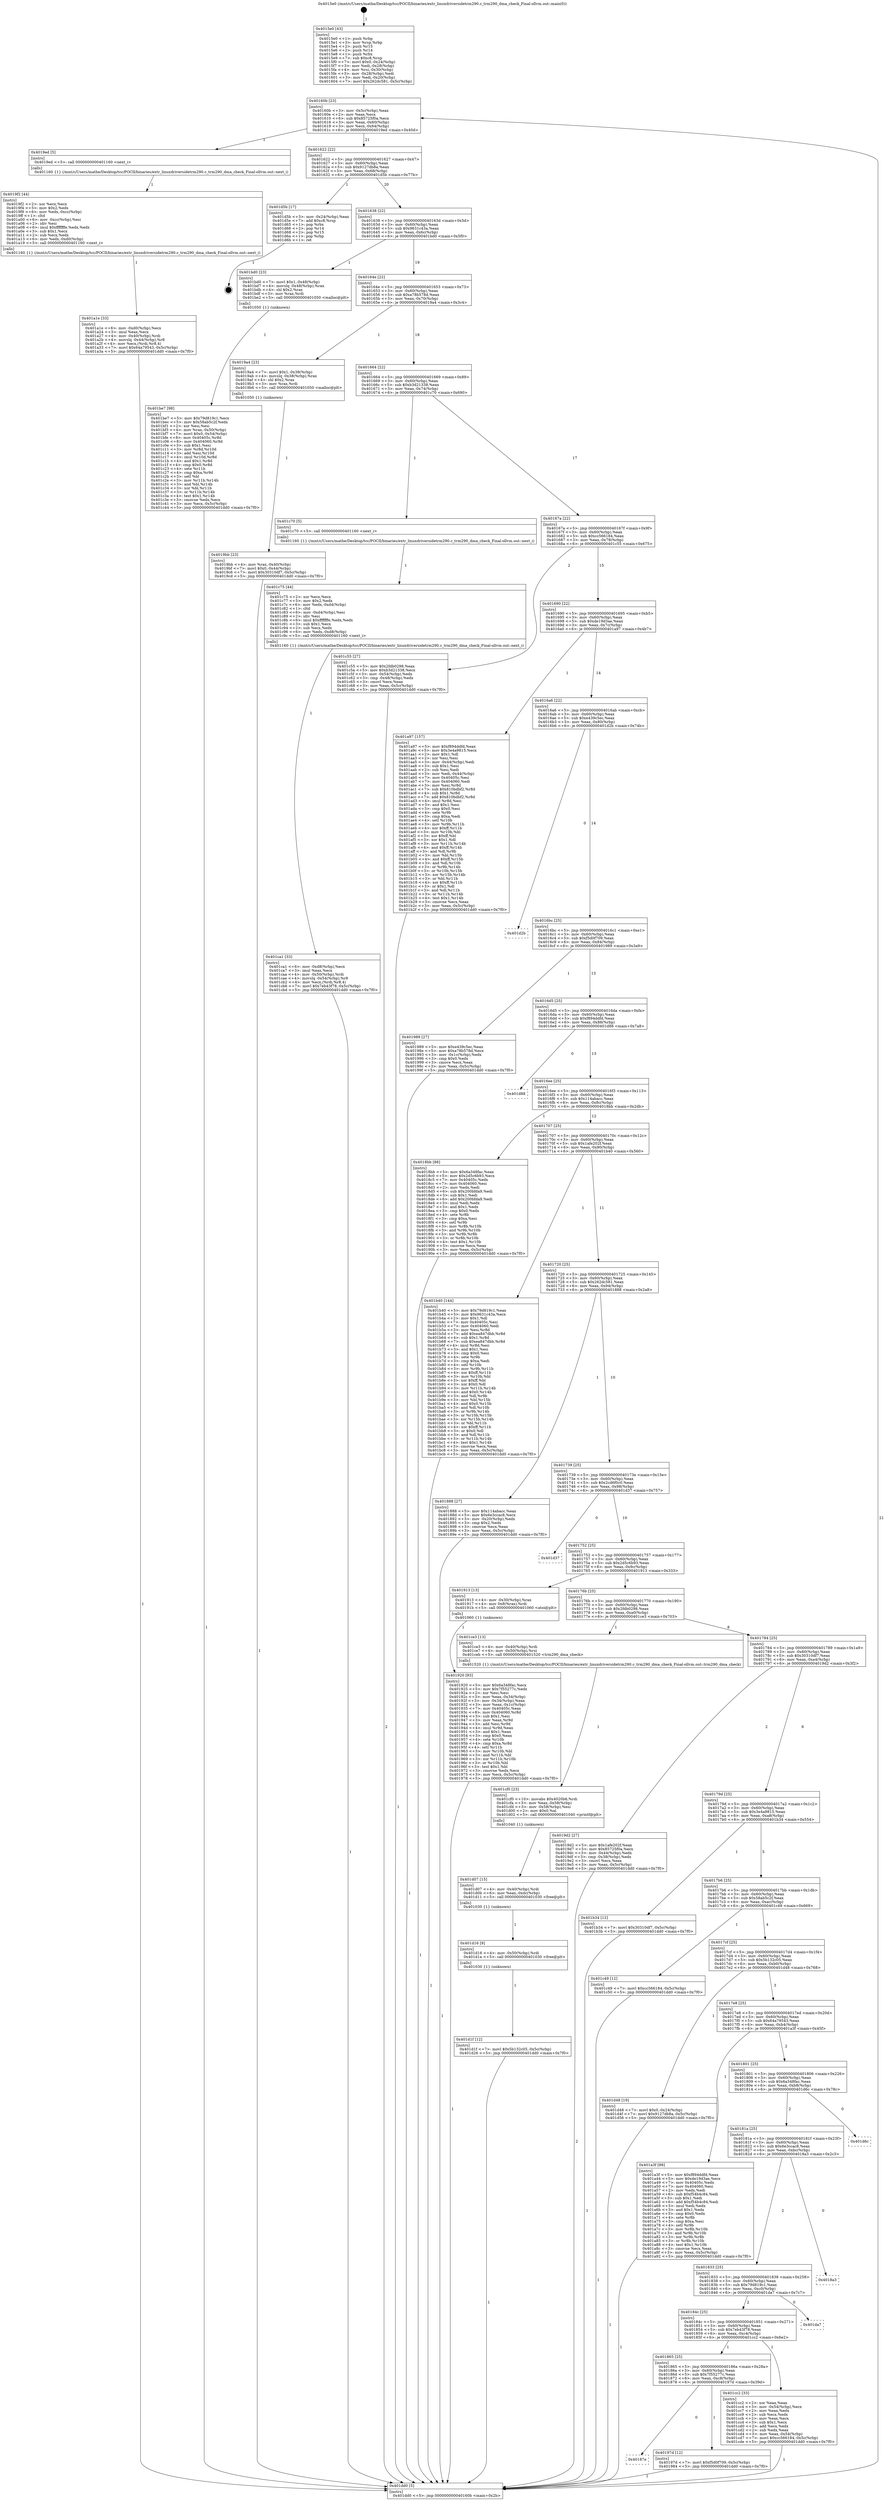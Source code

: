 digraph "0x4015e0" {
  label = "0x4015e0 (/mnt/c/Users/mathe/Desktop/tcc/POCII/binaries/extr_linuxdriversidetrm290.c_trm290_dma_check_Final-ollvm.out::main(0))"
  labelloc = "t"
  node[shape=record]

  Entry [label="",width=0.3,height=0.3,shape=circle,fillcolor=black,style=filled]
  "0x40160b" [label="{
     0x40160b [23]\l
     | [instrs]\l
     &nbsp;&nbsp;0x40160b \<+3\>: mov -0x5c(%rbp),%eax\l
     &nbsp;&nbsp;0x40160e \<+2\>: mov %eax,%ecx\l
     &nbsp;&nbsp;0x401610 \<+6\>: sub $0x85725f0a,%ecx\l
     &nbsp;&nbsp;0x401616 \<+3\>: mov %eax,-0x60(%rbp)\l
     &nbsp;&nbsp;0x401619 \<+3\>: mov %ecx,-0x64(%rbp)\l
     &nbsp;&nbsp;0x40161c \<+6\>: je 00000000004019ed \<main+0x40d\>\l
  }"]
  "0x4019ed" [label="{
     0x4019ed [5]\l
     | [instrs]\l
     &nbsp;&nbsp;0x4019ed \<+5\>: call 0000000000401160 \<next_i\>\l
     | [calls]\l
     &nbsp;&nbsp;0x401160 \{1\} (/mnt/c/Users/mathe/Desktop/tcc/POCII/binaries/extr_linuxdriversidetrm290.c_trm290_dma_check_Final-ollvm.out::next_i)\l
  }"]
  "0x401622" [label="{
     0x401622 [22]\l
     | [instrs]\l
     &nbsp;&nbsp;0x401622 \<+5\>: jmp 0000000000401627 \<main+0x47\>\l
     &nbsp;&nbsp;0x401627 \<+3\>: mov -0x60(%rbp),%eax\l
     &nbsp;&nbsp;0x40162a \<+5\>: sub $0x9127db8a,%eax\l
     &nbsp;&nbsp;0x40162f \<+3\>: mov %eax,-0x68(%rbp)\l
     &nbsp;&nbsp;0x401632 \<+6\>: je 0000000000401d5b \<main+0x77b\>\l
  }"]
  Exit [label="",width=0.3,height=0.3,shape=circle,fillcolor=black,style=filled,peripheries=2]
  "0x401d5b" [label="{
     0x401d5b [17]\l
     | [instrs]\l
     &nbsp;&nbsp;0x401d5b \<+3\>: mov -0x24(%rbp),%eax\l
     &nbsp;&nbsp;0x401d5e \<+7\>: add $0xc8,%rsp\l
     &nbsp;&nbsp;0x401d65 \<+1\>: pop %rbx\l
     &nbsp;&nbsp;0x401d66 \<+2\>: pop %r14\l
     &nbsp;&nbsp;0x401d68 \<+2\>: pop %r15\l
     &nbsp;&nbsp;0x401d6a \<+1\>: pop %rbp\l
     &nbsp;&nbsp;0x401d6b \<+1\>: ret\l
  }"]
  "0x401638" [label="{
     0x401638 [22]\l
     | [instrs]\l
     &nbsp;&nbsp;0x401638 \<+5\>: jmp 000000000040163d \<main+0x5d\>\l
     &nbsp;&nbsp;0x40163d \<+3\>: mov -0x60(%rbp),%eax\l
     &nbsp;&nbsp;0x401640 \<+5\>: sub $0x9631c43a,%eax\l
     &nbsp;&nbsp;0x401645 \<+3\>: mov %eax,-0x6c(%rbp)\l
     &nbsp;&nbsp;0x401648 \<+6\>: je 0000000000401bd0 \<main+0x5f0\>\l
  }"]
  "0x401d1f" [label="{
     0x401d1f [12]\l
     | [instrs]\l
     &nbsp;&nbsp;0x401d1f \<+7\>: movl $0x5b132c05,-0x5c(%rbp)\l
     &nbsp;&nbsp;0x401d26 \<+5\>: jmp 0000000000401dd0 \<main+0x7f0\>\l
  }"]
  "0x401bd0" [label="{
     0x401bd0 [23]\l
     | [instrs]\l
     &nbsp;&nbsp;0x401bd0 \<+7\>: movl $0x1,-0x48(%rbp)\l
     &nbsp;&nbsp;0x401bd7 \<+4\>: movslq -0x48(%rbp),%rax\l
     &nbsp;&nbsp;0x401bdb \<+4\>: shl $0x2,%rax\l
     &nbsp;&nbsp;0x401bdf \<+3\>: mov %rax,%rdi\l
     &nbsp;&nbsp;0x401be2 \<+5\>: call 0000000000401050 \<malloc@plt\>\l
     | [calls]\l
     &nbsp;&nbsp;0x401050 \{1\} (unknown)\l
  }"]
  "0x40164e" [label="{
     0x40164e [22]\l
     | [instrs]\l
     &nbsp;&nbsp;0x40164e \<+5\>: jmp 0000000000401653 \<main+0x73\>\l
     &nbsp;&nbsp;0x401653 \<+3\>: mov -0x60(%rbp),%eax\l
     &nbsp;&nbsp;0x401656 \<+5\>: sub $0xa78b578d,%eax\l
     &nbsp;&nbsp;0x40165b \<+3\>: mov %eax,-0x70(%rbp)\l
     &nbsp;&nbsp;0x40165e \<+6\>: je 00000000004019a4 \<main+0x3c4\>\l
  }"]
  "0x401d16" [label="{
     0x401d16 [9]\l
     | [instrs]\l
     &nbsp;&nbsp;0x401d16 \<+4\>: mov -0x50(%rbp),%rdi\l
     &nbsp;&nbsp;0x401d1a \<+5\>: call 0000000000401030 \<free@plt\>\l
     | [calls]\l
     &nbsp;&nbsp;0x401030 \{1\} (unknown)\l
  }"]
  "0x4019a4" [label="{
     0x4019a4 [23]\l
     | [instrs]\l
     &nbsp;&nbsp;0x4019a4 \<+7\>: movl $0x1,-0x38(%rbp)\l
     &nbsp;&nbsp;0x4019ab \<+4\>: movslq -0x38(%rbp),%rax\l
     &nbsp;&nbsp;0x4019af \<+4\>: shl $0x2,%rax\l
     &nbsp;&nbsp;0x4019b3 \<+3\>: mov %rax,%rdi\l
     &nbsp;&nbsp;0x4019b6 \<+5\>: call 0000000000401050 \<malloc@plt\>\l
     | [calls]\l
     &nbsp;&nbsp;0x401050 \{1\} (unknown)\l
  }"]
  "0x401664" [label="{
     0x401664 [22]\l
     | [instrs]\l
     &nbsp;&nbsp;0x401664 \<+5\>: jmp 0000000000401669 \<main+0x89\>\l
     &nbsp;&nbsp;0x401669 \<+3\>: mov -0x60(%rbp),%eax\l
     &nbsp;&nbsp;0x40166c \<+5\>: sub $0xb3d21338,%eax\l
     &nbsp;&nbsp;0x401671 \<+3\>: mov %eax,-0x74(%rbp)\l
     &nbsp;&nbsp;0x401674 \<+6\>: je 0000000000401c70 \<main+0x690\>\l
  }"]
  "0x401d07" [label="{
     0x401d07 [15]\l
     | [instrs]\l
     &nbsp;&nbsp;0x401d07 \<+4\>: mov -0x40(%rbp),%rdi\l
     &nbsp;&nbsp;0x401d0b \<+6\>: mov %eax,-0xdc(%rbp)\l
     &nbsp;&nbsp;0x401d11 \<+5\>: call 0000000000401030 \<free@plt\>\l
     | [calls]\l
     &nbsp;&nbsp;0x401030 \{1\} (unknown)\l
  }"]
  "0x401c70" [label="{
     0x401c70 [5]\l
     | [instrs]\l
     &nbsp;&nbsp;0x401c70 \<+5\>: call 0000000000401160 \<next_i\>\l
     | [calls]\l
     &nbsp;&nbsp;0x401160 \{1\} (/mnt/c/Users/mathe/Desktop/tcc/POCII/binaries/extr_linuxdriversidetrm290.c_trm290_dma_check_Final-ollvm.out::next_i)\l
  }"]
  "0x40167a" [label="{
     0x40167a [22]\l
     | [instrs]\l
     &nbsp;&nbsp;0x40167a \<+5\>: jmp 000000000040167f \<main+0x9f\>\l
     &nbsp;&nbsp;0x40167f \<+3\>: mov -0x60(%rbp),%eax\l
     &nbsp;&nbsp;0x401682 \<+5\>: sub $0xcc566184,%eax\l
     &nbsp;&nbsp;0x401687 \<+3\>: mov %eax,-0x78(%rbp)\l
     &nbsp;&nbsp;0x40168a \<+6\>: je 0000000000401c55 \<main+0x675\>\l
  }"]
  "0x401cf0" [label="{
     0x401cf0 [23]\l
     | [instrs]\l
     &nbsp;&nbsp;0x401cf0 \<+10\>: movabs $0x4020b6,%rdi\l
     &nbsp;&nbsp;0x401cfa \<+3\>: mov %eax,-0x58(%rbp)\l
     &nbsp;&nbsp;0x401cfd \<+3\>: mov -0x58(%rbp),%esi\l
     &nbsp;&nbsp;0x401d00 \<+2\>: mov $0x0,%al\l
     &nbsp;&nbsp;0x401d02 \<+5\>: call 0000000000401040 \<printf@plt\>\l
     | [calls]\l
     &nbsp;&nbsp;0x401040 \{1\} (unknown)\l
  }"]
  "0x401c55" [label="{
     0x401c55 [27]\l
     | [instrs]\l
     &nbsp;&nbsp;0x401c55 \<+5\>: mov $0x2fdb0298,%eax\l
     &nbsp;&nbsp;0x401c5a \<+5\>: mov $0xb3d21338,%ecx\l
     &nbsp;&nbsp;0x401c5f \<+3\>: mov -0x54(%rbp),%edx\l
     &nbsp;&nbsp;0x401c62 \<+3\>: cmp -0x48(%rbp),%edx\l
     &nbsp;&nbsp;0x401c65 \<+3\>: cmovl %ecx,%eax\l
     &nbsp;&nbsp;0x401c68 \<+3\>: mov %eax,-0x5c(%rbp)\l
     &nbsp;&nbsp;0x401c6b \<+5\>: jmp 0000000000401dd0 \<main+0x7f0\>\l
  }"]
  "0x401690" [label="{
     0x401690 [22]\l
     | [instrs]\l
     &nbsp;&nbsp;0x401690 \<+5\>: jmp 0000000000401695 \<main+0xb5\>\l
     &nbsp;&nbsp;0x401695 \<+3\>: mov -0x60(%rbp),%eax\l
     &nbsp;&nbsp;0x401698 \<+5\>: sub $0xde19d3ae,%eax\l
     &nbsp;&nbsp;0x40169d \<+3\>: mov %eax,-0x7c(%rbp)\l
     &nbsp;&nbsp;0x4016a0 \<+6\>: je 0000000000401a97 \<main+0x4b7\>\l
  }"]
  "0x401ca1" [label="{
     0x401ca1 [33]\l
     | [instrs]\l
     &nbsp;&nbsp;0x401ca1 \<+6\>: mov -0xd8(%rbp),%ecx\l
     &nbsp;&nbsp;0x401ca7 \<+3\>: imul %eax,%ecx\l
     &nbsp;&nbsp;0x401caa \<+4\>: mov -0x50(%rbp),%rdi\l
     &nbsp;&nbsp;0x401cae \<+4\>: movslq -0x54(%rbp),%r8\l
     &nbsp;&nbsp;0x401cb2 \<+4\>: mov %ecx,(%rdi,%r8,4)\l
     &nbsp;&nbsp;0x401cb6 \<+7\>: movl $0x7eb43f78,-0x5c(%rbp)\l
     &nbsp;&nbsp;0x401cbd \<+5\>: jmp 0000000000401dd0 \<main+0x7f0\>\l
  }"]
  "0x401a97" [label="{
     0x401a97 [157]\l
     | [instrs]\l
     &nbsp;&nbsp;0x401a97 \<+5\>: mov $0xf894ddfd,%eax\l
     &nbsp;&nbsp;0x401a9c \<+5\>: mov $0x3e4a9815,%ecx\l
     &nbsp;&nbsp;0x401aa1 \<+2\>: mov $0x1,%dl\l
     &nbsp;&nbsp;0x401aa3 \<+2\>: xor %esi,%esi\l
     &nbsp;&nbsp;0x401aa5 \<+3\>: mov -0x44(%rbp),%edi\l
     &nbsp;&nbsp;0x401aa8 \<+3\>: sub $0x1,%esi\l
     &nbsp;&nbsp;0x401aab \<+2\>: sub %esi,%edi\l
     &nbsp;&nbsp;0x401aad \<+3\>: mov %edi,-0x44(%rbp)\l
     &nbsp;&nbsp;0x401ab0 \<+7\>: mov 0x40405c,%esi\l
     &nbsp;&nbsp;0x401ab7 \<+7\>: mov 0x404060,%edi\l
     &nbsp;&nbsp;0x401abe \<+3\>: mov %esi,%r8d\l
     &nbsp;&nbsp;0x401ac1 \<+7\>: sub $0x810bdbf2,%r8d\l
     &nbsp;&nbsp;0x401ac8 \<+4\>: sub $0x1,%r8d\l
     &nbsp;&nbsp;0x401acc \<+7\>: add $0x810bdbf2,%r8d\l
     &nbsp;&nbsp;0x401ad3 \<+4\>: imul %r8d,%esi\l
     &nbsp;&nbsp;0x401ad7 \<+3\>: and $0x1,%esi\l
     &nbsp;&nbsp;0x401ada \<+3\>: cmp $0x0,%esi\l
     &nbsp;&nbsp;0x401add \<+4\>: sete %r9b\l
     &nbsp;&nbsp;0x401ae1 \<+3\>: cmp $0xa,%edi\l
     &nbsp;&nbsp;0x401ae4 \<+4\>: setl %r10b\l
     &nbsp;&nbsp;0x401ae8 \<+3\>: mov %r9b,%r11b\l
     &nbsp;&nbsp;0x401aeb \<+4\>: xor $0xff,%r11b\l
     &nbsp;&nbsp;0x401aef \<+3\>: mov %r10b,%bl\l
     &nbsp;&nbsp;0x401af2 \<+3\>: xor $0xff,%bl\l
     &nbsp;&nbsp;0x401af5 \<+3\>: xor $0x1,%dl\l
     &nbsp;&nbsp;0x401af8 \<+3\>: mov %r11b,%r14b\l
     &nbsp;&nbsp;0x401afb \<+4\>: and $0xff,%r14b\l
     &nbsp;&nbsp;0x401aff \<+3\>: and %dl,%r9b\l
     &nbsp;&nbsp;0x401b02 \<+3\>: mov %bl,%r15b\l
     &nbsp;&nbsp;0x401b05 \<+4\>: and $0xff,%r15b\l
     &nbsp;&nbsp;0x401b09 \<+3\>: and %dl,%r10b\l
     &nbsp;&nbsp;0x401b0c \<+3\>: or %r9b,%r14b\l
     &nbsp;&nbsp;0x401b0f \<+3\>: or %r10b,%r15b\l
     &nbsp;&nbsp;0x401b12 \<+3\>: xor %r15b,%r14b\l
     &nbsp;&nbsp;0x401b15 \<+3\>: or %bl,%r11b\l
     &nbsp;&nbsp;0x401b18 \<+4\>: xor $0xff,%r11b\l
     &nbsp;&nbsp;0x401b1c \<+3\>: or $0x1,%dl\l
     &nbsp;&nbsp;0x401b1f \<+3\>: and %dl,%r11b\l
     &nbsp;&nbsp;0x401b22 \<+3\>: or %r11b,%r14b\l
     &nbsp;&nbsp;0x401b25 \<+4\>: test $0x1,%r14b\l
     &nbsp;&nbsp;0x401b29 \<+3\>: cmovne %ecx,%eax\l
     &nbsp;&nbsp;0x401b2c \<+3\>: mov %eax,-0x5c(%rbp)\l
     &nbsp;&nbsp;0x401b2f \<+5\>: jmp 0000000000401dd0 \<main+0x7f0\>\l
  }"]
  "0x4016a6" [label="{
     0x4016a6 [22]\l
     | [instrs]\l
     &nbsp;&nbsp;0x4016a6 \<+5\>: jmp 00000000004016ab \<main+0xcb\>\l
     &nbsp;&nbsp;0x4016ab \<+3\>: mov -0x60(%rbp),%eax\l
     &nbsp;&nbsp;0x4016ae \<+5\>: sub $0xe439c5ec,%eax\l
     &nbsp;&nbsp;0x4016b3 \<+3\>: mov %eax,-0x80(%rbp)\l
     &nbsp;&nbsp;0x4016b6 \<+6\>: je 0000000000401d2b \<main+0x74b\>\l
  }"]
  "0x401c75" [label="{
     0x401c75 [44]\l
     | [instrs]\l
     &nbsp;&nbsp;0x401c75 \<+2\>: xor %ecx,%ecx\l
     &nbsp;&nbsp;0x401c77 \<+5\>: mov $0x2,%edx\l
     &nbsp;&nbsp;0x401c7c \<+6\>: mov %edx,-0xd4(%rbp)\l
     &nbsp;&nbsp;0x401c82 \<+1\>: cltd\l
     &nbsp;&nbsp;0x401c83 \<+6\>: mov -0xd4(%rbp),%esi\l
     &nbsp;&nbsp;0x401c89 \<+2\>: idiv %esi\l
     &nbsp;&nbsp;0x401c8b \<+6\>: imul $0xfffffffe,%edx,%edx\l
     &nbsp;&nbsp;0x401c91 \<+3\>: sub $0x1,%ecx\l
     &nbsp;&nbsp;0x401c94 \<+2\>: sub %ecx,%edx\l
     &nbsp;&nbsp;0x401c96 \<+6\>: mov %edx,-0xd8(%rbp)\l
     &nbsp;&nbsp;0x401c9c \<+5\>: call 0000000000401160 \<next_i\>\l
     | [calls]\l
     &nbsp;&nbsp;0x401160 \{1\} (/mnt/c/Users/mathe/Desktop/tcc/POCII/binaries/extr_linuxdriversidetrm290.c_trm290_dma_check_Final-ollvm.out::next_i)\l
  }"]
  "0x401d2b" [label="{
     0x401d2b\l
  }", style=dashed]
  "0x4016bc" [label="{
     0x4016bc [25]\l
     | [instrs]\l
     &nbsp;&nbsp;0x4016bc \<+5\>: jmp 00000000004016c1 \<main+0xe1\>\l
     &nbsp;&nbsp;0x4016c1 \<+3\>: mov -0x60(%rbp),%eax\l
     &nbsp;&nbsp;0x4016c4 \<+5\>: sub $0xf5d0f709,%eax\l
     &nbsp;&nbsp;0x4016c9 \<+6\>: mov %eax,-0x84(%rbp)\l
     &nbsp;&nbsp;0x4016cf \<+6\>: je 0000000000401989 \<main+0x3a9\>\l
  }"]
  "0x401be7" [label="{
     0x401be7 [98]\l
     | [instrs]\l
     &nbsp;&nbsp;0x401be7 \<+5\>: mov $0x79d819c1,%ecx\l
     &nbsp;&nbsp;0x401bec \<+5\>: mov $0x58ab5c2f,%edx\l
     &nbsp;&nbsp;0x401bf1 \<+2\>: xor %esi,%esi\l
     &nbsp;&nbsp;0x401bf3 \<+4\>: mov %rax,-0x50(%rbp)\l
     &nbsp;&nbsp;0x401bf7 \<+7\>: movl $0x0,-0x54(%rbp)\l
     &nbsp;&nbsp;0x401bfe \<+8\>: mov 0x40405c,%r8d\l
     &nbsp;&nbsp;0x401c06 \<+8\>: mov 0x404060,%r9d\l
     &nbsp;&nbsp;0x401c0e \<+3\>: sub $0x1,%esi\l
     &nbsp;&nbsp;0x401c11 \<+3\>: mov %r8d,%r10d\l
     &nbsp;&nbsp;0x401c14 \<+3\>: add %esi,%r10d\l
     &nbsp;&nbsp;0x401c17 \<+4\>: imul %r10d,%r8d\l
     &nbsp;&nbsp;0x401c1b \<+4\>: and $0x1,%r8d\l
     &nbsp;&nbsp;0x401c1f \<+4\>: cmp $0x0,%r8d\l
     &nbsp;&nbsp;0x401c23 \<+4\>: sete %r11b\l
     &nbsp;&nbsp;0x401c27 \<+4\>: cmp $0xa,%r9d\l
     &nbsp;&nbsp;0x401c2b \<+3\>: setl %bl\l
     &nbsp;&nbsp;0x401c2e \<+3\>: mov %r11b,%r14b\l
     &nbsp;&nbsp;0x401c31 \<+3\>: and %bl,%r14b\l
     &nbsp;&nbsp;0x401c34 \<+3\>: xor %bl,%r11b\l
     &nbsp;&nbsp;0x401c37 \<+3\>: or %r11b,%r14b\l
     &nbsp;&nbsp;0x401c3a \<+4\>: test $0x1,%r14b\l
     &nbsp;&nbsp;0x401c3e \<+3\>: cmovne %edx,%ecx\l
     &nbsp;&nbsp;0x401c41 \<+3\>: mov %ecx,-0x5c(%rbp)\l
     &nbsp;&nbsp;0x401c44 \<+5\>: jmp 0000000000401dd0 \<main+0x7f0\>\l
  }"]
  "0x401989" [label="{
     0x401989 [27]\l
     | [instrs]\l
     &nbsp;&nbsp;0x401989 \<+5\>: mov $0xe439c5ec,%eax\l
     &nbsp;&nbsp;0x40198e \<+5\>: mov $0xa78b578d,%ecx\l
     &nbsp;&nbsp;0x401993 \<+3\>: mov -0x1c(%rbp),%edx\l
     &nbsp;&nbsp;0x401996 \<+3\>: cmp $0x0,%edx\l
     &nbsp;&nbsp;0x401999 \<+3\>: cmove %ecx,%eax\l
     &nbsp;&nbsp;0x40199c \<+3\>: mov %eax,-0x5c(%rbp)\l
     &nbsp;&nbsp;0x40199f \<+5\>: jmp 0000000000401dd0 \<main+0x7f0\>\l
  }"]
  "0x4016d5" [label="{
     0x4016d5 [25]\l
     | [instrs]\l
     &nbsp;&nbsp;0x4016d5 \<+5\>: jmp 00000000004016da \<main+0xfa\>\l
     &nbsp;&nbsp;0x4016da \<+3\>: mov -0x60(%rbp),%eax\l
     &nbsp;&nbsp;0x4016dd \<+5\>: sub $0xf894ddfd,%eax\l
     &nbsp;&nbsp;0x4016e2 \<+6\>: mov %eax,-0x88(%rbp)\l
     &nbsp;&nbsp;0x4016e8 \<+6\>: je 0000000000401d88 \<main+0x7a8\>\l
  }"]
  "0x401a1e" [label="{
     0x401a1e [33]\l
     | [instrs]\l
     &nbsp;&nbsp;0x401a1e \<+6\>: mov -0xd0(%rbp),%ecx\l
     &nbsp;&nbsp;0x401a24 \<+3\>: imul %eax,%ecx\l
     &nbsp;&nbsp;0x401a27 \<+4\>: mov -0x40(%rbp),%rdi\l
     &nbsp;&nbsp;0x401a2b \<+4\>: movslq -0x44(%rbp),%r8\l
     &nbsp;&nbsp;0x401a2f \<+4\>: mov %ecx,(%rdi,%r8,4)\l
     &nbsp;&nbsp;0x401a33 \<+7\>: movl $0x64a79543,-0x5c(%rbp)\l
     &nbsp;&nbsp;0x401a3a \<+5\>: jmp 0000000000401dd0 \<main+0x7f0\>\l
  }"]
  "0x401d88" [label="{
     0x401d88\l
  }", style=dashed]
  "0x4016ee" [label="{
     0x4016ee [25]\l
     | [instrs]\l
     &nbsp;&nbsp;0x4016ee \<+5\>: jmp 00000000004016f3 \<main+0x113\>\l
     &nbsp;&nbsp;0x4016f3 \<+3\>: mov -0x60(%rbp),%eax\l
     &nbsp;&nbsp;0x4016f6 \<+5\>: sub $0x114abacc,%eax\l
     &nbsp;&nbsp;0x4016fb \<+6\>: mov %eax,-0x8c(%rbp)\l
     &nbsp;&nbsp;0x401701 \<+6\>: je 00000000004018bb \<main+0x2db\>\l
  }"]
  "0x4019f2" [label="{
     0x4019f2 [44]\l
     | [instrs]\l
     &nbsp;&nbsp;0x4019f2 \<+2\>: xor %ecx,%ecx\l
     &nbsp;&nbsp;0x4019f4 \<+5\>: mov $0x2,%edx\l
     &nbsp;&nbsp;0x4019f9 \<+6\>: mov %edx,-0xcc(%rbp)\l
     &nbsp;&nbsp;0x4019ff \<+1\>: cltd\l
     &nbsp;&nbsp;0x401a00 \<+6\>: mov -0xcc(%rbp),%esi\l
     &nbsp;&nbsp;0x401a06 \<+2\>: idiv %esi\l
     &nbsp;&nbsp;0x401a08 \<+6\>: imul $0xfffffffe,%edx,%edx\l
     &nbsp;&nbsp;0x401a0e \<+3\>: sub $0x1,%ecx\l
     &nbsp;&nbsp;0x401a11 \<+2\>: sub %ecx,%edx\l
     &nbsp;&nbsp;0x401a13 \<+6\>: mov %edx,-0xd0(%rbp)\l
     &nbsp;&nbsp;0x401a19 \<+5\>: call 0000000000401160 \<next_i\>\l
     | [calls]\l
     &nbsp;&nbsp;0x401160 \{1\} (/mnt/c/Users/mathe/Desktop/tcc/POCII/binaries/extr_linuxdriversidetrm290.c_trm290_dma_check_Final-ollvm.out::next_i)\l
  }"]
  "0x4018bb" [label="{
     0x4018bb [88]\l
     | [instrs]\l
     &nbsp;&nbsp;0x4018bb \<+5\>: mov $0x6a348fac,%eax\l
     &nbsp;&nbsp;0x4018c0 \<+5\>: mov $0x2d5c6b93,%ecx\l
     &nbsp;&nbsp;0x4018c5 \<+7\>: mov 0x40405c,%edx\l
     &nbsp;&nbsp;0x4018cc \<+7\>: mov 0x404060,%esi\l
     &nbsp;&nbsp;0x4018d3 \<+2\>: mov %edx,%edi\l
     &nbsp;&nbsp;0x4018d5 \<+6\>: sub $0x200bfda9,%edi\l
     &nbsp;&nbsp;0x4018db \<+3\>: sub $0x1,%edi\l
     &nbsp;&nbsp;0x4018de \<+6\>: add $0x200bfda9,%edi\l
     &nbsp;&nbsp;0x4018e4 \<+3\>: imul %edi,%edx\l
     &nbsp;&nbsp;0x4018e7 \<+3\>: and $0x1,%edx\l
     &nbsp;&nbsp;0x4018ea \<+3\>: cmp $0x0,%edx\l
     &nbsp;&nbsp;0x4018ed \<+4\>: sete %r8b\l
     &nbsp;&nbsp;0x4018f1 \<+3\>: cmp $0xa,%esi\l
     &nbsp;&nbsp;0x4018f4 \<+4\>: setl %r9b\l
     &nbsp;&nbsp;0x4018f8 \<+3\>: mov %r8b,%r10b\l
     &nbsp;&nbsp;0x4018fb \<+3\>: and %r9b,%r10b\l
     &nbsp;&nbsp;0x4018fe \<+3\>: xor %r9b,%r8b\l
     &nbsp;&nbsp;0x401901 \<+3\>: or %r8b,%r10b\l
     &nbsp;&nbsp;0x401904 \<+4\>: test $0x1,%r10b\l
     &nbsp;&nbsp;0x401908 \<+3\>: cmovne %ecx,%eax\l
     &nbsp;&nbsp;0x40190b \<+3\>: mov %eax,-0x5c(%rbp)\l
     &nbsp;&nbsp;0x40190e \<+5\>: jmp 0000000000401dd0 \<main+0x7f0\>\l
  }"]
  "0x401707" [label="{
     0x401707 [25]\l
     | [instrs]\l
     &nbsp;&nbsp;0x401707 \<+5\>: jmp 000000000040170c \<main+0x12c\>\l
     &nbsp;&nbsp;0x40170c \<+3\>: mov -0x60(%rbp),%eax\l
     &nbsp;&nbsp;0x40170f \<+5\>: sub $0x1afe202f,%eax\l
     &nbsp;&nbsp;0x401714 \<+6\>: mov %eax,-0x90(%rbp)\l
     &nbsp;&nbsp;0x40171a \<+6\>: je 0000000000401b40 \<main+0x560\>\l
  }"]
  "0x4019bb" [label="{
     0x4019bb [23]\l
     | [instrs]\l
     &nbsp;&nbsp;0x4019bb \<+4\>: mov %rax,-0x40(%rbp)\l
     &nbsp;&nbsp;0x4019bf \<+7\>: movl $0x0,-0x44(%rbp)\l
     &nbsp;&nbsp;0x4019c6 \<+7\>: movl $0x30310df7,-0x5c(%rbp)\l
     &nbsp;&nbsp;0x4019cd \<+5\>: jmp 0000000000401dd0 \<main+0x7f0\>\l
  }"]
  "0x401b40" [label="{
     0x401b40 [144]\l
     | [instrs]\l
     &nbsp;&nbsp;0x401b40 \<+5\>: mov $0x79d819c1,%eax\l
     &nbsp;&nbsp;0x401b45 \<+5\>: mov $0x9631c43a,%ecx\l
     &nbsp;&nbsp;0x401b4a \<+2\>: mov $0x1,%dl\l
     &nbsp;&nbsp;0x401b4c \<+7\>: mov 0x40405c,%esi\l
     &nbsp;&nbsp;0x401b53 \<+7\>: mov 0x404060,%edi\l
     &nbsp;&nbsp;0x401b5a \<+3\>: mov %esi,%r8d\l
     &nbsp;&nbsp;0x401b5d \<+7\>: add $0xea847dbb,%r8d\l
     &nbsp;&nbsp;0x401b64 \<+4\>: sub $0x1,%r8d\l
     &nbsp;&nbsp;0x401b68 \<+7\>: sub $0xea847dbb,%r8d\l
     &nbsp;&nbsp;0x401b6f \<+4\>: imul %r8d,%esi\l
     &nbsp;&nbsp;0x401b73 \<+3\>: and $0x1,%esi\l
     &nbsp;&nbsp;0x401b76 \<+3\>: cmp $0x0,%esi\l
     &nbsp;&nbsp;0x401b79 \<+4\>: sete %r9b\l
     &nbsp;&nbsp;0x401b7d \<+3\>: cmp $0xa,%edi\l
     &nbsp;&nbsp;0x401b80 \<+4\>: setl %r10b\l
     &nbsp;&nbsp;0x401b84 \<+3\>: mov %r9b,%r11b\l
     &nbsp;&nbsp;0x401b87 \<+4\>: xor $0xff,%r11b\l
     &nbsp;&nbsp;0x401b8b \<+3\>: mov %r10b,%bl\l
     &nbsp;&nbsp;0x401b8e \<+3\>: xor $0xff,%bl\l
     &nbsp;&nbsp;0x401b91 \<+3\>: xor $0x0,%dl\l
     &nbsp;&nbsp;0x401b94 \<+3\>: mov %r11b,%r14b\l
     &nbsp;&nbsp;0x401b97 \<+4\>: and $0x0,%r14b\l
     &nbsp;&nbsp;0x401b9b \<+3\>: and %dl,%r9b\l
     &nbsp;&nbsp;0x401b9e \<+3\>: mov %bl,%r15b\l
     &nbsp;&nbsp;0x401ba1 \<+4\>: and $0x0,%r15b\l
     &nbsp;&nbsp;0x401ba5 \<+3\>: and %dl,%r10b\l
     &nbsp;&nbsp;0x401ba8 \<+3\>: or %r9b,%r14b\l
     &nbsp;&nbsp;0x401bab \<+3\>: or %r10b,%r15b\l
     &nbsp;&nbsp;0x401bae \<+3\>: xor %r15b,%r14b\l
     &nbsp;&nbsp;0x401bb1 \<+3\>: or %bl,%r11b\l
     &nbsp;&nbsp;0x401bb4 \<+4\>: xor $0xff,%r11b\l
     &nbsp;&nbsp;0x401bb8 \<+3\>: or $0x0,%dl\l
     &nbsp;&nbsp;0x401bbb \<+3\>: and %dl,%r11b\l
     &nbsp;&nbsp;0x401bbe \<+3\>: or %r11b,%r14b\l
     &nbsp;&nbsp;0x401bc1 \<+4\>: test $0x1,%r14b\l
     &nbsp;&nbsp;0x401bc5 \<+3\>: cmovne %ecx,%eax\l
     &nbsp;&nbsp;0x401bc8 \<+3\>: mov %eax,-0x5c(%rbp)\l
     &nbsp;&nbsp;0x401bcb \<+5\>: jmp 0000000000401dd0 \<main+0x7f0\>\l
  }"]
  "0x401720" [label="{
     0x401720 [25]\l
     | [instrs]\l
     &nbsp;&nbsp;0x401720 \<+5\>: jmp 0000000000401725 \<main+0x145\>\l
     &nbsp;&nbsp;0x401725 \<+3\>: mov -0x60(%rbp),%eax\l
     &nbsp;&nbsp;0x401728 \<+5\>: sub $0x262dc581,%eax\l
     &nbsp;&nbsp;0x40172d \<+6\>: mov %eax,-0x94(%rbp)\l
     &nbsp;&nbsp;0x401733 \<+6\>: je 0000000000401888 \<main+0x2a8\>\l
  }"]
  "0x40187e" [label="{
     0x40187e\l
  }", style=dashed]
  "0x401888" [label="{
     0x401888 [27]\l
     | [instrs]\l
     &nbsp;&nbsp;0x401888 \<+5\>: mov $0x114abacc,%eax\l
     &nbsp;&nbsp;0x40188d \<+5\>: mov $0x6e3ccac8,%ecx\l
     &nbsp;&nbsp;0x401892 \<+3\>: mov -0x20(%rbp),%edx\l
     &nbsp;&nbsp;0x401895 \<+3\>: cmp $0x2,%edx\l
     &nbsp;&nbsp;0x401898 \<+3\>: cmovne %ecx,%eax\l
     &nbsp;&nbsp;0x40189b \<+3\>: mov %eax,-0x5c(%rbp)\l
     &nbsp;&nbsp;0x40189e \<+5\>: jmp 0000000000401dd0 \<main+0x7f0\>\l
  }"]
  "0x401739" [label="{
     0x401739 [25]\l
     | [instrs]\l
     &nbsp;&nbsp;0x401739 \<+5\>: jmp 000000000040173e \<main+0x15e\>\l
     &nbsp;&nbsp;0x40173e \<+3\>: mov -0x60(%rbp),%eax\l
     &nbsp;&nbsp;0x401741 \<+5\>: sub $0x2cd6f0c0,%eax\l
     &nbsp;&nbsp;0x401746 \<+6\>: mov %eax,-0x98(%rbp)\l
     &nbsp;&nbsp;0x40174c \<+6\>: je 0000000000401d37 \<main+0x757\>\l
  }"]
  "0x401dd0" [label="{
     0x401dd0 [5]\l
     | [instrs]\l
     &nbsp;&nbsp;0x401dd0 \<+5\>: jmp 000000000040160b \<main+0x2b\>\l
  }"]
  "0x4015e0" [label="{
     0x4015e0 [43]\l
     | [instrs]\l
     &nbsp;&nbsp;0x4015e0 \<+1\>: push %rbp\l
     &nbsp;&nbsp;0x4015e1 \<+3\>: mov %rsp,%rbp\l
     &nbsp;&nbsp;0x4015e4 \<+2\>: push %r15\l
     &nbsp;&nbsp;0x4015e6 \<+2\>: push %r14\l
     &nbsp;&nbsp;0x4015e8 \<+1\>: push %rbx\l
     &nbsp;&nbsp;0x4015e9 \<+7\>: sub $0xc8,%rsp\l
     &nbsp;&nbsp;0x4015f0 \<+7\>: movl $0x0,-0x24(%rbp)\l
     &nbsp;&nbsp;0x4015f7 \<+3\>: mov %edi,-0x28(%rbp)\l
     &nbsp;&nbsp;0x4015fa \<+4\>: mov %rsi,-0x30(%rbp)\l
     &nbsp;&nbsp;0x4015fe \<+3\>: mov -0x28(%rbp),%edi\l
     &nbsp;&nbsp;0x401601 \<+3\>: mov %edi,-0x20(%rbp)\l
     &nbsp;&nbsp;0x401604 \<+7\>: movl $0x262dc581,-0x5c(%rbp)\l
  }"]
  "0x40197d" [label="{
     0x40197d [12]\l
     | [instrs]\l
     &nbsp;&nbsp;0x40197d \<+7\>: movl $0xf5d0f709,-0x5c(%rbp)\l
     &nbsp;&nbsp;0x401984 \<+5\>: jmp 0000000000401dd0 \<main+0x7f0\>\l
  }"]
  "0x401d37" [label="{
     0x401d37\l
  }", style=dashed]
  "0x401752" [label="{
     0x401752 [25]\l
     | [instrs]\l
     &nbsp;&nbsp;0x401752 \<+5\>: jmp 0000000000401757 \<main+0x177\>\l
     &nbsp;&nbsp;0x401757 \<+3\>: mov -0x60(%rbp),%eax\l
     &nbsp;&nbsp;0x40175a \<+5\>: sub $0x2d5c6b93,%eax\l
     &nbsp;&nbsp;0x40175f \<+6\>: mov %eax,-0x9c(%rbp)\l
     &nbsp;&nbsp;0x401765 \<+6\>: je 0000000000401913 \<main+0x333\>\l
  }"]
  "0x401865" [label="{
     0x401865 [25]\l
     | [instrs]\l
     &nbsp;&nbsp;0x401865 \<+5\>: jmp 000000000040186a \<main+0x28a\>\l
     &nbsp;&nbsp;0x40186a \<+3\>: mov -0x60(%rbp),%eax\l
     &nbsp;&nbsp;0x40186d \<+5\>: sub $0x7f55277c,%eax\l
     &nbsp;&nbsp;0x401872 \<+6\>: mov %eax,-0xc8(%rbp)\l
     &nbsp;&nbsp;0x401878 \<+6\>: je 000000000040197d \<main+0x39d\>\l
  }"]
  "0x401913" [label="{
     0x401913 [13]\l
     | [instrs]\l
     &nbsp;&nbsp;0x401913 \<+4\>: mov -0x30(%rbp),%rax\l
     &nbsp;&nbsp;0x401917 \<+4\>: mov 0x8(%rax),%rdi\l
     &nbsp;&nbsp;0x40191b \<+5\>: call 0000000000401060 \<atoi@plt\>\l
     | [calls]\l
     &nbsp;&nbsp;0x401060 \{1\} (unknown)\l
  }"]
  "0x40176b" [label="{
     0x40176b [25]\l
     | [instrs]\l
     &nbsp;&nbsp;0x40176b \<+5\>: jmp 0000000000401770 \<main+0x190\>\l
     &nbsp;&nbsp;0x401770 \<+3\>: mov -0x60(%rbp),%eax\l
     &nbsp;&nbsp;0x401773 \<+5\>: sub $0x2fdb0298,%eax\l
     &nbsp;&nbsp;0x401778 \<+6\>: mov %eax,-0xa0(%rbp)\l
     &nbsp;&nbsp;0x40177e \<+6\>: je 0000000000401ce3 \<main+0x703\>\l
  }"]
  "0x401920" [label="{
     0x401920 [93]\l
     | [instrs]\l
     &nbsp;&nbsp;0x401920 \<+5\>: mov $0x6a348fac,%ecx\l
     &nbsp;&nbsp;0x401925 \<+5\>: mov $0x7f55277c,%edx\l
     &nbsp;&nbsp;0x40192a \<+2\>: xor %esi,%esi\l
     &nbsp;&nbsp;0x40192c \<+3\>: mov %eax,-0x34(%rbp)\l
     &nbsp;&nbsp;0x40192f \<+3\>: mov -0x34(%rbp),%eax\l
     &nbsp;&nbsp;0x401932 \<+3\>: mov %eax,-0x1c(%rbp)\l
     &nbsp;&nbsp;0x401935 \<+7\>: mov 0x40405c,%eax\l
     &nbsp;&nbsp;0x40193c \<+8\>: mov 0x404060,%r8d\l
     &nbsp;&nbsp;0x401944 \<+3\>: sub $0x1,%esi\l
     &nbsp;&nbsp;0x401947 \<+3\>: mov %eax,%r9d\l
     &nbsp;&nbsp;0x40194a \<+3\>: add %esi,%r9d\l
     &nbsp;&nbsp;0x40194d \<+4\>: imul %r9d,%eax\l
     &nbsp;&nbsp;0x401951 \<+3\>: and $0x1,%eax\l
     &nbsp;&nbsp;0x401954 \<+3\>: cmp $0x0,%eax\l
     &nbsp;&nbsp;0x401957 \<+4\>: sete %r10b\l
     &nbsp;&nbsp;0x40195b \<+4\>: cmp $0xa,%r8d\l
     &nbsp;&nbsp;0x40195f \<+4\>: setl %r11b\l
     &nbsp;&nbsp;0x401963 \<+3\>: mov %r10b,%bl\l
     &nbsp;&nbsp;0x401966 \<+3\>: and %r11b,%bl\l
     &nbsp;&nbsp;0x401969 \<+3\>: xor %r11b,%r10b\l
     &nbsp;&nbsp;0x40196c \<+3\>: or %r10b,%bl\l
     &nbsp;&nbsp;0x40196f \<+3\>: test $0x1,%bl\l
     &nbsp;&nbsp;0x401972 \<+3\>: cmovne %edx,%ecx\l
     &nbsp;&nbsp;0x401975 \<+3\>: mov %ecx,-0x5c(%rbp)\l
     &nbsp;&nbsp;0x401978 \<+5\>: jmp 0000000000401dd0 \<main+0x7f0\>\l
  }"]
  "0x401cc2" [label="{
     0x401cc2 [33]\l
     | [instrs]\l
     &nbsp;&nbsp;0x401cc2 \<+2\>: xor %eax,%eax\l
     &nbsp;&nbsp;0x401cc4 \<+3\>: mov -0x54(%rbp),%ecx\l
     &nbsp;&nbsp;0x401cc7 \<+2\>: mov %eax,%edx\l
     &nbsp;&nbsp;0x401cc9 \<+2\>: sub %ecx,%edx\l
     &nbsp;&nbsp;0x401ccb \<+2\>: mov %eax,%ecx\l
     &nbsp;&nbsp;0x401ccd \<+3\>: sub $0x1,%ecx\l
     &nbsp;&nbsp;0x401cd0 \<+2\>: add %ecx,%edx\l
     &nbsp;&nbsp;0x401cd2 \<+2\>: sub %edx,%eax\l
     &nbsp;&nbsp;0x401cd4 \<+3\>: mov %eax,-0x54(%rbp)\l
     &nbsp;&nbsp;0x401cd7 \<+7\>: movl $0xcc566184,-0x5c(%rbp)\l
     &nbsp;&nbsp;0x401cde \<+5\>: jmp 0000000000401dd0 \<main+0x7f0\>\l
  }"]
  "0x401ce3" [label="{
     0x401ce3 [13]\l
     | [instrs]\l
     &nbsp;&nbsp;0x401ce3 \<+4\>: mov -0x40(%rbp),%rdi\l
     &nbsp;&nbsp;0x401ce7 \<+4\>: mov -0x50(%rbp),%rsi\l
     &nbsp;&nbsp;0x401ceb \<+5\>: call 0000000000401520 \<trm290_dma_check\>\l
     | [calls]\l
     &nbsp;&nbsp;0x401520 \{1\} (/mnt/c/Users/mathe/Desktop/tcc/POCII/binaries/extr_linuxdriversidetrm290.c_trm290_dma_check_Final-ollvm.out::trm290_dma_check)\l
  }"]
  "0x401784" [label="{
     0x401784 [25]\l
     | [instrs]\l
     &nbsp;&nbsp;0x401784 \<+5\>: jmp 0000000000401789 \<main+0x1a9\>\l
     &nbsp;&nbsp;0x401789 \<+3\>: mov -0x60(%rbp),%eax\l
     &nbsp;&nbsp;0x40178c \<+5\>: sub $0x30310df7,%eax\l
     &nbsp;&nbsp;0x401791 \<+6\>: mov %eax,-0xa4(%rbp)\l
     &nbsp;&nbsp;0x401797 \<+6\>: je 00000000004019d2 \<main+0x3f2\>\l
  }"]
  "0x40184c" [label="{
     0x40184c [25]\l
     | [instrs]\l
     &nbsp;&nbsp;0x40184c \<+5\>: jmp 0000000000401851 \<main+0x271\>\l
     &nbsp;&nbsp;0x401851 \<+3\>: mov -0x60(%rbp),%eax\l
     &nbsp;&nbsp;0x401854 \<+5\>: sub $0x7eb43f78,%eax\l
     &nbsp;&nbsp;0x401859 \<+6\>: mov %eax,-0xc4(%rbp)\l
     &nbsp;&nbsp;0x40185f \<+6\>: je 0000000000401cc2 \<main+0x6e2\>\l
  }"]
  "0x4019d2" [label="{
     0x4019d2 [27]\l
     | [instrs]\l
     &nbsp;&nbsp;0x4019d2 \<+5\>: mov $0x1afe202f,%eax\l
     &nbsp;&nbsp;0x4019d7 \<+5\>: mov $0x85725f0a,%ecx\l
     &nbsp;&nbsp;0x4019dc \<+3\>: mov -0x44(%rbp),%edx\l
     &nbsp;&nbsp;0x4019df \<+3\>: cmp -0x38(%rbp),%edx\l
     &nbsp;&nbsp;0x4019e2 \<+3\>: cmovl %ecx,%eax\l
     &nbsp;&nbsp;0x4019e5 \<+3\>: mov %eax,-0x5c(%rbp)\l
     &nbsp;&nbsp;0x4019e8 \<+5\>: jmp 0000000000401dd0 \<main+0x7f0\>\l
  }"]
  "0x40179d" [label="{
     0x40179d [25]\l
     | [instrs]\l
     &nbsp;&nbsp;0x40179d \<+5\>: jmp 00000000004017a2 \<main+0x1c2\>\l
     &nbsp;&nbsp;0x4017a2 \<+3\>: mov -0x60(%rbp),%eax\l
     &nbsp;&nbsp;0x4017a5 \<+5\>: sub $0x3e4a9815,%eax\l
     &nbsp;&nbsp;0x4017aa \<+6\>: mov %eax,-0xa8(%rbp)\l
     &nbsp;&nbsp;0x4017b0 \<+6\>: je 0000000000401b34 \<main+0x554\>\l
  }"]
  "0x401da7" [label="{
     0x401da7\l
  }", style=dashed]
  "0x401b34" [label="{
     0x401b34 [12]\l
     | [instrs]\l
     &nbsp;&nbsp;0x401b34 \<+7\>: movl $0x30310df7,-0x5c(%rbp)\l
     &nbsp;&nbsp;0x401b3b \<+5\>: jmp 0000000000401dd0 \<main+0x7f0\>\l
  }"]
  "0x4017b6" [label="{
     0x4017b6 [25]\l
     | [instrs]\l
     &nbsp;&nbsp;0x4017b6 \<+5\>: jmp 00000000004017bb \<main+0x1db\>\l
     &nbsp;&nbsp;0x4017bb \<+3\>: mov -0x60(%rbp),%eax\l
     &nbsp;&nbsp;0x4017be \<+5\>: sub $0x58ab5c2f,%eax\l
     &nbsp;&nbsp;0x4017c3 \<+6\>: mov %eax,-0xac(%rbp)\l
     &nbsp;&nbsp;0x4017c9 \<+6\>: je 0000000000401c49 \<main+0x669\>\l
  }"]
  "0x401833" [label="{
     0x401833 [25]\l
     | [instrs]\l
     &nbsp;&nbsp;0x401833 \<+5\>: jmp 0000000000401838 \<main+0x258\>\l
     &nbsp;&nbsp;0x401838 \<+3\>: mov -0x60(%rbp),%eax\l
     &nbsp;&nbsp;0x40183b \<+5\>: sub $0x79d819c1,%eax\l
     &nbsp;&nbsp;0x401840 \<+6\>: mov %eax,-0xc0(%rbp)\l
     &nbsp;&nbsp;0x401846 \<+6\>: je 0000000000401da7 \<main+0x7c7\>\l
  }"]
  "0x401c49" [label="{
     0x401c49 [12]\l
     | [instrs]\l
     &nbsp;&nbsp;0x401c49 \<+7\>: movl $0xcc566184,-0x5c(%rbp)\l
     &nbsp;&nbsp;0x401c50 \<+5\>: jmp 0000000000401dd0 \<main+0x7f0\>\l
  }"]
  "0x4017cf" [label="{
     0x4017cf [25]\l
     | [instrs]\l
     &nbsp;&nbsp;0x4017cf \<+5\>: jmp 00000000004017d4 \<main+0x1f4\>\l
     &nbsp;&nbsp;0x4017d4 \<+3\>: mov -0x60(%rbp),%eax\l
     &nbsp;&nbsp;0x4017d7 \<+5\>: sub $0x5b132c05,%eax\l
     &nbsp;&nbsp;0x4017dc \<+6\>: mov %eax,-0xb0(%rbp)\l
     &nbsp;&nbsp;0x4017e2 \<+6\>: je 0000000000401d48 \<main+0x768\>\l
  }"]
  "0x4018a3" [label="{
     0x4018a3\l
  }", style=dashed]
  "0x401d48" [label="{
     0x401d48 [19]\l
     | [instrs]\l
     &nbsp;&nbsp;0x401d48 \<+7\>: movl $0x0,-0x24(%rbp)\l
     &nbsp;&nbsp;0x401d4f \<+7\>: movl $0x9127db8a,-0x5c(%rbp)\l
     &nbsp;&nbsp;0x401d56 \<+5\>: jmp 0000000000401dd0 \<main+0x7f0\>\l
  }"]
  "0x4017e8" [label="{
     0x4017e8 [25]\l
     | [instrs]\l
     &nbsp;&nbsp;0x4017e8 \<+5\>: jmp 00000000004017ed \<main+0x20d\>\l
     &nbsp;&nbsp;0x4017ed \<+3\>: mov -0x60(%rbp),%eax\l
     &nbsp;&nbsp;0x4017f0 \<+5\>: sub $0x64a79543,%eax\l
     &nbsp;&nbsp;0x4017f5 \<+6\>: mov %eax,-0xb4(%rbp)\l
     &nbsp;&nbsp;0x4017fb \<+6\>: je 0000000000401a3f \<main+0x45f\>\l
  }"]
  "0x40181a" [label="{
     0x40181a [25]\l
     | [instrs]\l
     &nbsp;&nbsp;0x40181a \<+5\>: jmp 000000000040181f \<main+0x23f\>\l
     &nbsp;&nbsp;0x40181f \<+3\>: mov -0x60(%rbp),%eax\l
     &nbsp;&nbsp;0x401822 \<+5\>: sub $0x6e3ccac8,%eax\l
     &nbsp;&nbsp;0x401827 \<+6\>: mov %eax,-0xbc(%rbp)\l
     &nbsp;&nbsp;0x40182d \<+6\>: je 00000000004018a3 \<main+0x2c3\>\l
  }"]
  "0x401a3f" [label="{
     0x401a3f [88]\l
     | [instrs]\l
     &nbsp;&nbsp;0x401a3f \<+5\>: mov $0xf894ddfd,%eax\l
     &nbsp;&nbsp;0x401a44 \<+5\>: mov $0xde19d3ae,%ecx\l
     &nbsp;&nbsp;0x401a49 \<+7\>: mov 0x40405c,%edx\l
     &nbsp;&nbsp;0x401a50 \<+7\>: mov 0x404060,%esi\l
     &nbsp;&nbsp;0x401a57 \<+2\>: mov %edx,%edi\l
     &nbsp;&nbsp;0x401a59 \<+6\>: sub $0xf54b4c84,%edi\l
     &nbsp;&nbsp;0x401a5f \<+3\>: sub $0x1,%edi\l
     &nbsp;&nbsp;0x401a62 \<+6\>: add $0xf54b4c84,%edi\l
     &nbsp;&nbsp;0x401a68 \<+3\>: imul %edi,%edx\l
     &nbsp;&nbsp;0x401a6b \<+3\>: and $0x1,%edx\l
     &nbsp;&nbsp;0x401a6e \<+3\>: cmp $0x0,%edx\l
     &nbsp;&nbsp;0x401a71 \<+4\>: sete %r8b\l
     &nbsp;&nbsp;0x401a75 \<+3\>: cmp $0xa,%esi\l
     &nbsp;&nbsp;0x401a78 \<+4\>: setl %r9b\l
     &nbsp;&nbsp;0x401a7c \<+3\>: mov %r8b,%r10b\l
     &nbsp;&nbsp;0x401a7f \<+3\>: and %r9b,%r10b\l
     &nbsp;&nbsp;0x401a82 \<+3\>: xor %r9b,%r8b\l
     &nbsp;&nbsp;0x401a85 \<+3\>: or %r8b,%r10b\l
     &nbsp;&nbsp;0x401a88 \<+4\>: test $0x1,%r10b\l
     &nbsp;&nbsp;0x401a8c \<+3\>: cmovne %ecx,%eax\l
     &nbsp;&nbsp;0x401a8f \<+3\>: mov %eax,-0x5c(%rbp)\l
     &nbsp;&nbsp;0x401a92 \<+5\>: jmp 0000000000401dd0 \<main+0x7f0\>\l
  }"]
  "0x401801" [label="{
     0x401801 [25]\l
     | [instrs]\l
     &nbsp;&nbsp;0x401801 \<+5\>: jmp 0000000000401806 \<main+0x226\>\l
     &nbsp;&nbsp;0x401806 \<+3\>: mov -0x60(%rbp),%eax\l
     &nbsp;&nbsp;0x401809 \<+5\>: sub $0x6a348fac,%eax\l
     &nbsp;&nbsp;0x40180e \<+6\>: mov %eax,-0xb8(%rbp)\l
     &nbsp;&nbsp;0x401814 \<+6\>: je 0000000000401d6c \<main+0x78c\>\l
  }"]
  "0x401d6c" [label="{
     0x401d6c\l
  }", style=dashed]
  Entry -> "0x4015e0" [label=" 1"]
  "0x40160b" -> "0x4019ed" [label=" 1"]
  "0x40160b" -> "0x401622" [label=" 21"]
  "0x401d5b" -> Exit [label=" 1"]
  "0x401622" -> "0x401d5b" [label=" 1"]
  "0x401622" -> "0x401638" [label=" 20"]
  "0x401d48" -> "0x401dd0" [label=" 1"]
  "0x401638" -> "0x401bd0" [label=" 1"]
  "0x401638" -> "0x40164e" [label=" 19"]
  "0x401d1f" -> "0x401dd0" [label=" 1"]
  "0x40164e" -> "0x4019a4" [label=" 1"]
  "0x40164e" -> "0x401664" [label=" 18"]
  "0x401d16" -> "0x401d1f" [label=" 1"]
  "0x401664" -> "0x401c70" [label=" 1"]
  "0x401664" -> "0x40167a" [label=" 17"]
  "0x401d07" -> "0x401d16" [label=" 1"]
  "0x40167a" -> "0x401c55" [label=" 2"]
  "0x40167a" -> "0x401690" [label=" 15"]
  "0x401cf0" -> "0x401d07" [label=" 1"]
  "0x401690" -> "0x401a97" [label=" 1"]
  "0x401690" -> "0x4016a6" [label=" 14"]
  "0x401ce3" -> "0x401cf0" [label=" 1"]
  "0x4016a6" -> "0x401d2b" [label=" 0"]
  "0x4016a6" -> "0x4016bc" [label=" 14"]
  "0x401cc2" -> "0x401dd0" [label=" 1"]
  "0x4016bc" -> "0x401989" [label=" 1"]
  "0x4016bc" -> "0x4016d5" [label=" 13"]
  "0x401ca1" -> "0x401dd0" [label=" 1"]
  "0x4016d5" -> "0x401d88" [label=" 0"]
  "0x4016d5" -> "0x4016ee" [label=" 13"]
  "0x401c75" -> "0x401ca1" [label=" 1"]
  "0x4016ee" -> "0x4018bb" [label=" 1"]
  "0x4016ee" -> "0x401707" [label=" 12"]
  "0x401c70" -> "0x401c75" [label=" 1"]
  "0x401707" -> "0x401b40" [label=" 1"]
  "0x401707" -> "0x401720" [label=" 11"]
  "0x401c55" -> "0x401dd0" [label=" 2"]
  "0x401720" -> "0x401888" [label=" 1"]
  "0x401720" -> "0x401739" [label=" 10"]
  "0x401888" -> "0x401dd0" [label=" 1"]
  "0x4015e0" -> "0x40160b" [label=" 1"]
  "0x401dd0" -> "0x40160b" [label=" 21"]
  "0x4018bb" -> "0x401dd0" [label=" 1"]
  "0x401c49" -> "0x401dd0" [label=" 1"]
  "0x401739" -> "0x401d37" [label=" 0"]
  "0x401739" -> "0x401752" [label=" 10"]
  "0x401be7" -> "0x401dd0" [label=" 1"]
  "0x401752" -> "0x401913" [label=" 1"]
  "0x401752" -> "0x40176b" [label=" 9"]
  "0x401913" -> "0x401920" [label=" 1"]
  "0x401920" -> "0x401dd0" [label=" 1"]
  "0x401b40" -> "0x401dd0" [label=" 1"]
  "0x40176b" -> "0x401ce3" [label=" 1"]
  "0x40176b" -> "0x401784" [label=" 8"]
  "0x401b34" -> "0x401dd0" [label=" 1"]
  "0x401784" -> "0x4019d2" [label=" 2"]
  "0x401784" -> "0x40179d" [label=" 6"]
  "0x401a3f" -> "0x401dd0" [label=" 1"]
  "0x40179d" -> "0x401b34" [label=" 1"]
  "0x40179d" -> "0x4017b6" [label=" 5"]
  "0x401a1e" -> "0x401dd0" [label=" 1"]
  "0x4017b6" -> "0x401c49" [label=" 1"]
  "0x4017b6" -> "0x4017cf" [label=" 4"]
  "0x4019ed" -> "0x4019f2" [label=" 1"]
  "0x4017cf" -> "0x401d48" [label=" 1"]
  "0x4017cf" -> "0x4017e8" [label=" 3"]
  "0x4019d2" -> "0x401dd0" [label=" 2"]
  "0x4017e8" -> "0x401a3f" [label=" 1"]
  "0x4017e8" -> "0x401801" [label=" 2"]
  "0x4019a4" -> "0x4019bb" [label=" 1"]
  "0x401801" -> "0x401d6c" [label=" 0"]
  "0x401801" -> "0x40181a" [label=" 2"]
  "0x4019bb" -> "0x401dd0" [label=" 1"]
  "0x40181a" -> "0x4018a3" [label=" 0"]
  "0x40181a" -> "0x401833" [label=" 2"]
  "0x4019f2" -> "0x401a1e" [label=" 1"]
  "0x401833" -> "0x401da7" [label=" 0"]
  "0x401833" -> "0x40184c" [label=" 2"]
  "0x401a97" -> "0x401dd0" [label=" 1"]
  "0x40184c" -> "0x401cc2" [label=" 1"]
  "0x40184c" -> "0x401865" [label=" 1"]
  "0x401bd0" -> "0x401be7" [label=" 1"]
  "0x401865" -> "0x40197d" [label=" 1"]
  "0x401865" -> "0x40187e" [label=" 0"]
  "0x40197d" -> "0x401dd0" [label=" 1"]
  "0x401989" -> "0x401dd0" [label=" 1"]
}
